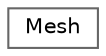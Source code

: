 digraph "Graphical Class Hierarchy"
{
 // LATEX_PDF_SIZE
  bgcolor="transparent";
  edge [fontname=Helvetica,fontsize=10,labelfontname=Helvetica,labelfontsize=10];
  node [fontname=Helvetica,fontsize=10,shape=box,height=0.2,width=0.4];
  rankdir="LR";
  Node0 [id="Node000000",label="Mesh",height=0.2,width=0.4,color="grey40", fillcolor="white", style="filled",URL="$d9/d5e/classMesh.html",tooltip="Stores data needed to render a basic mesh."];
}
